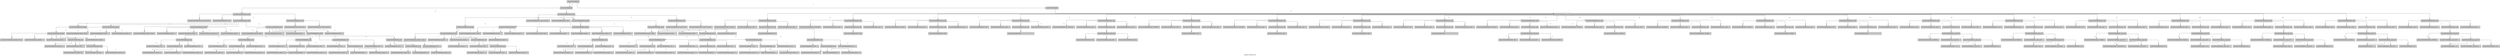 digraph
{
    label = "Abstract Syntax Tree"
    splines = ortho

    "4bdde04" [ label = "SyntaxTreeNode[declare_area]{ Declare }", shape = box, style = filled ]
    "9e3d181" [ label = "SyntaxTreeNode[identity]{ Dfa }", shape = box, style = filled ]
    fc63214 [ label = "SyntaxTreeNode[states_block]{ States }", shape = box, style = filled ]
    "48ef81d" [ label = "SyntaxTreeNode[states_block]{ = }", shape = box, style = filled ]
    "99beb13" [ label = "SyntaxTreeNode[states_block]{ ( }", shape = box, style = filled ]
    e84ab3f [ label = "SyntaxTreeNode[state_name]{ q1 }", shape = box, style = filled ]
    "9e94b45" [ label = "SyntaxTreeNode[states_list]{ , }", shape = box, style = filled ]
    "84bd685" [ label = "SyntaxTreeNode[state_name]{ q2 }", shape = box, style = filled ]
    "202db5e" [ label = "SyntaxTreeNode[states_list]{ , }", shape = box, style = filled ]
    6378014 [ label = "SyntaxTreeNode[state_name]{ q3 }", shape = box, style = filled ]
    ccde79a [ label = "SyntaxTreeNode[states_list]", shape = box, style = filled ]
    "0f174c7" [ label = "SyntaxTreeNode[states_list]", shape = box, style = filled ]
    fed0239 [ label = "SyntaxTreeNode[states_block]{ ) }", shape = box, style = filled ]
    beaf6d2 [ label = "SyntaxTreeNode[states_block]", shape = box, style = filled ]
    db1cf0b [ label = "SyntaxTreeNode[declare_body]", shape = box, style = filled ]
    "1539bcd" [ label = "SyntaxTreeNode[initial_block]{ Initial }", shape = box, style = filled ]
    "7d54c68" [ label = "SyntaxTreeNode[initial_block]{ = }", shape = box, style = filled ]
    "49ccf57" [ label = "SyntaxTreeNode[state_name]{ q1 }", shape = box, style = filled ]
    c68ec7f [ label = "SyntaxTreeNode[initial_block]", shape = box, style = filled ]
    ffba10b [ label = "SyntaxTreeNode[finals_block]{ Finals }", shape = box, style = filled ]
    c5abf9f [ label = "SyntaxTreeNode[finals_block]{ = }", shape = box, style = filled ]
    c517753 [ label = "SyntaxTreeNode[finals_block]{ ( }", shape = box, style = filled ]
    "4b42466" [ label = "SyntaxTreeNode[state_name]{ q3 }", shape = box, style = filled ]
    b51df8c [ label = "SyntaxTreeNode[finals_block]{ ) }", shape = box, style = filled ]
    3383281 [ label = "SyntaxTreeNode[finals_block]", shape = box, style = filled ]
    "1b46254" [ label = "SyntaxTreeNode[table_block]{ Table }", shape = box, style = filled ]
    "2a571e9" [ label = "SyntaxTreeNode[table_block]{ = }", shape = box, style = filled ]
    "73e7393" [ label = "SyntaxTreeNode[table_block]{ ( }", shape = box, style = filled ]
    "1a5332f" [ label = "SyntaxTreeNode[table_row]{ < }", shape = box, style = filled ]
    c78f8fe [ label = "SyntaxTreeNode[state_name]{ q1 }", shape = box, style = filled ]
    "83e467c" [ label = "SyntaxTreeNode[symbol]{ a }", shape = box, style = filled ]
    "85f8fe5" [ label = "SyntaxTreeNode[state_name]{ q3 }", shape = box, style = filled ]
    c7871e7 [ label = "SyntaxTreeNode[table_row]", shape = box, style = filled ]
    f55c92d [ label = "SyntaxTreeNode[table_row]{ > }", shape = box, style = filled ]
    "9cc7dd8" [ label = "SyntaxTreeNode[table_row]", shape = box, style = filled ]
    ca97010 [ label = "SyntaxTreeNode[table_row]{ < }", shape = box, style = filled ]
    "37f0440" [ label = "SyntaxTreeNode[state_name]{ q1 }", shape = box, style = filled ]
    "90af4f4" [ label = "SyntaxTreeNode[symbol]{ b }", shape = box, style = filled ]
    "401d016" [ label = "SyntaxTreeNode[state_name]{ q2 }", shape = box, style = filled ]
    3518883 [ label = "SyntaxTreeNode[table_row]", shape = box, style = filled ]
    "53974e7" [ label = "SyntaxTreeNode[table_row]{ > }", shape = box, style = filled ]
    "3be29e1" [ label = "SyntaxTreeNode[table_row]", shape = box, style = filled ]
    "7e2c34c" [ label = "SyntaxTreeNode[table_row]{ < }", shape = box, style = filled ]
    "5ea8027" [ label = "SyntaxTreeNode[state_name]{ q1 }", shape = box, style = filled ]
    "6eea0e2" [ label = "SyntaxTreeNode[symbol]{ c }", shape = box, style = filled ]
    "004647c" [ label = "SyntaxTreeNode[state_name]{ q1 }", shape = box, style = filled ]
    b89ac8e [ label = "SyntaxTreeNode[table_row]", shape = box, style = filled ]
    "9fee385" [ label = "SyntaxTreeNode[table_row]{ > }", shape = box, style = filled ]
    "916564e" [ label = "SyntaxTreeNode[table_row]", shape = box, style = filled ]
    "0d3ea4e" [ label = "SyntaxTreeNode[table_row]{ < }", shape = box, style = filled ]
    d92b622 [ label = "SyntaxTreeNode[state_name]{ q2 }", shape = box, style = filled ]
    "487c8ff" [ label = "SyntaxTreeNode[symbol]{ c }", shape = box, style = filled ]
    "75158ad" [ label = "SyntaxTreeNode[state_name]{ q1 }", shape = box, style = filled ]
    d8da532 [ label = "SyntaxTreeNode[table_row]", shape = box, style = filled ]
    "8d469c9" [ label = "SyntaxTreeNode[table_row]{ > }", shape = box, style = filled ]
    "1bb4a85" [ label = "SyntaxTreeNode[table_row]", shape = box, style = filled ]
    "434d3e1" [ label = "SyntaxTreeNode[table_row]{ < }", shape = box, style = filled ]
    b8669be [ label = "SyntaxTreeNode[state_name]{ q3 }", shape = box, style = filled ]
    a2a6f7f [ label = "SyntaxTreeNode[symbol]{ b }", shape = box, style = filled ]
    f9fba5e [ label = "SyntaxTreeNode[state_name]{ q2 }", shape = box, style = filled ]
    f11d7d3 [ label = "SyntaxTreeNode[table_row]", shape = box, style = filled ]
    "210e228" [ label = "SyntaxTreeNode[table_row]{ > }", shape = box, style = filled ]
    "1765d3e" [ label = "SyntaxTreeNode[table_row]", shape = box, style = filled ]
    "4a430dc" [ label = "SyntaxTreeNode[table_block]", shape = box, style = filled ]
    d21f5ec [ label = "SyntaxTreeNode[table_block]{ ) }", shape = box, style = filled ]
    "1b2f002" [ label = "SyntaxTreeNode[table_block]", shape = box, style = filled ]
    "0f48af0" [ label = "SyntaxTreeNode[declare_body]", shape = box, style = filled ]
    "55a28b6" [ label = "SyntaxTreeNode[declare_area]{ End }", shape = box, style = filled ]
    "559acf3" [ label = "SyntaxTreeNode[declare_area]{ Declare }", shape = box, style = filled ]
    fd18ddd [ label = "SyntaxTreeNode[declare_area]", shape = box, style = filled ]
    eca5752 [ label = "SyntaxTreeNode[declare_area]", shape = box, style = filled ]
    c2bff7e [ label = "SyntaxTreeNode[declare_area]{ Declare }", shape = box, style = filled ]
    "5366e1e" [ label = "SyntaxTreeNode[identity]{ Nfa }", shape = box, style = filled ]
    "5013d33" [ label = "SyntaxTreeNode[states_block]{ States }", shape = box, style = filled ]
    "5b4c551" [ label = "SyntaxTreeNode[states_block]{ = }", shape = box, style = filled ]
    "2b0dc01" [ label = "SyntaxTreeNode[states_block]{ ( }", shape = box, style = filled ]
    9993759 [ label = "SyntaxTreeNode[state_name]{ s1 }", shape = box, style = filled ]
    "9a7070d" [ label = "SyntaxTreeNode[states_list]{ , }", shape = box, style = filled ]
    "168f326" [ label = "SyntaxTreeNode[state_name]{ s2 }", shape = box, style = filled ]
    "12f2d64" [ label = "SyntaxTreeNode[states_list]{ , }", shape = box, style = filled ]
    "6e149cf" [ label = "SyntaxTreeNode[state_name]{ s3 }", shape = box, style = filled ]
    "129adca" [ label = "SyntaxTreeNode[states_list]", shape = box, style = filled ]
    a6879ea [ label = "SyntaxTreeNode[states_list]", shape = box, style = filled ]
    f7fafa9 [ label = "SyntaxTreeNode[states_block]{ ) }", shape = box, style = filled ]
    a866aec [ label = "SyntaxTreeNode[states_block]", shape = box, style = filled ]
    "9815ecb" [ label = "SyntaxTreeNode[declare_body]", shape = box, style = filled ]
    "686ddd7" [ label = "SyntaxTreeNode[initial_block]{ Initial }", shape = box, style = filled ]
    cc22275 [ label = "SyntaxTreeNode[initial_block]{ = }", shape = box, style = filled ]
    6659884 [ label = "SyntaxTreeNode[state_name]{ s1 }", shape = box, style = filled ]
    3312023 [ label = "SyntaxTreeNode[initial_block]", shape = box, style = filled ]
    c3a84a4 [ label = "SyntaxTreeNode[finals_block]{ Finals }", shape = box, style = filled ]
    db2cb77 [ label = "SyntaxTreeNode[finals_block]{ = }", shape = box, style = filled ]
    9282666 [ label = "SyntaxTreeNode[finals_block]{ ( }", shape = box, style = filled ]
    abfbf78 [ label = "SyntaxTreeNode[state_name]{ s3 }", shape = box, style = filled ]
    cbc10c6 [ label = "SyntaxTreeNode[finals_block]{ ) }", shape = box, style = filled ]
    c84db23 [ label = "SyntaxTreeNode[finals_block]", shape = box, style = filled ]
    a244bb1 [ label = "SyntaxTreeNode[table_block]{ Table }", shape = box, style = filled ]
    "43082db" [ label = "SyntaxTreeNode[table_block]{ = }", shape = box, style = filled ]
    "89fc1e9" [ label = "SyntaxTreeNode[table_block]{ ( }", shape = box, style = filled ]
    b7b682a [ label = "SyntaxTreeNode[table_row]{ < }", shape = box, style = filled ]
    "41aedf7" [ label = "SyntaxTreeNode[state_name]{ s1 }", shape = box, style = filled ]
    "99dd255" [ label = "SyntaxTreeNode[symbol]{ a }", shape = box, style = filled ]
    "3d5d5b3" [ label = "SyntaxTreeNode[state_name]{ s3 }", shape = box, style = filled ]
    ec6ed1f [ label = "SyntaxTreeNode[table_row]", shape = box, style = filled ]
    "7a224cb" [ label = "SyntaxTreeNode[table_row]{ > }", shape = box, style = filled ]
    "6c6cac2" [ label = "SyntaxTreeNode[table_row]", shape = box, style = filled ]
    bb2d634 [ label = "SyntaxTreeNode[table_row]{ < }", shape = box, style = filled ]
    "57c5423" [ label = "SyntaxTreeNode[state_name]{ s1 }", shape = box, style = filled ]
    "787b591" [ label = "SyntaxTreeNode[symbol]{ b }", shape = box, style = filled ]
    d872eef [ label = "SyntaxTreeNode[state_name]{ s2 }", shape = box, style = filled ]
    "339f866" [ label = "SyntaxTreeNode[table_row]", shape = box, style = filled ]
    b0c2d87 [ label = "SyntaxTreeNode[table_row]{ > }", shape = box, style = filled ]
    e664533 [ label = "SyntaxTreeNode[table_row]", shape = box, style = filled ]
    d31d554 [ label = "SyntaxTreeNode[table_row]{ < }", shape = box, style = filled ]
    f56bc4e [ label = "SyntaxTreeNode[state_name]{ s1 }", shape = box, style = filled ]
    d833fb0 [ label = "SyntaxTreeNode[symbol]{ c }", shape = box, style = filled ]
    a9e643d [ label = "SyntaxTreeNode[state_name]{ s1 }", shape = box, style = filled ]
    "8732ef6" [ label = "SyntaxTreeNode[table_row]", shape = box, style = filled ]
    c3d7cb6 [ label = "SyntaxTreeNode[table_row]{ > }", shape = box, style = filled ]
    "5f824e2" [ label = "SyntaxTreeNode[table_row]", shape = box, style = filled ]
    "92132fd" [ label = "SyntaxTreeNode[table_row]{ < }", shape = box, style = filled ]
    e1907e8 [ label = "SyntaxTreeNode[state_name]{ s2 }", shape = box, style = filled ]
    d453714 [ label = "SyntaxTreeNode[symbol]{ c }", shape = box, style = filled ]
    "4b8ed05" [ label = "SyntaxTreeNode[state_name]{ s1 }", shape = box, style = filled ]
    a21e191 [ label = "SyntaxTreeNode[table_row]", shape = box, style = filled ]
    "17a799b" [ label = "SyntaxTreeNode[table_row]{ > }", shape = box, style = filled ]
    "103f69b" [ label = "SyntaxTreeNode[table_row]", shape = box, style = filled ]
    ce1f811 [ label = "SyntaxTreeNode[table_row]{ < }", shape = box, style = filled ]
    d4f0fdb [ label = "SyntaxTreeNode[state_name]{ s3 }", shape = box, style = filled ]
    "3a36811" [ label = "SyntaxTreeNode[symbol]{ b }", shape = box, style = filled ]
    "05a8820" [ label = "SyntaxTreeNode[state_name]{ s2 }", shape = box, style = filled ]
    "2a9594c" [ label = "SyntaxTreeNode[table_row]", shape = box, style = filled ]
    ac3db90 [ label = "SyntaxTreeNode[table_row]{ > }", shape = box, style = filled ]
    "674972f" [ label = "SyntaxTreeNode[table_row]", shape = box, style = filled ]
    "31866a2" [ label = "SyntaxTreeNode[table_block]", shape = box, style = filled ]
    "2b92656" [ label = "SyntaxTreeNode[table_block]{ ) }", shape = box, style = filled ]
    d35641e [ label = "SyntaxTreeNode[table_block]", shape = box, style = filled ]
    fdc79d5 [ label = "SyntaxTreeNode[declare_body]", shape = box, style = filled ]
    "56dbfcd" [ label = "SyntaxTreeNode[declare_area]{ End }", shape = box, style = filled ]
    "5484ae6" [ label = "SyntaxTreeNode[declare_area]{ Declare }", shape = box, style = filled ]
    f6fa8db [ label = "SyntaxTreeNode[declare_area]", shape = box, style = filled ]
    f3f3692 [ label = "SyntaxTreeNode[declare_area]", shape = box, style = filled ]
    c2e67d6 [ label = "SyntaxTreeNode[dsl]", shape = box, style = filled ]
    ad56e80 [ label = "SyntaxTreeNode[identity]{ PrintInfo }", shape = box, style = filled ]
    ec5757e [ label = "SyntaxTreeNode[function_call]{ ( }", shape = box, style = filled ]
    d8f41d7 [ label = "SyntaxTreeNode[identity]{ Nfa }", shape = box, style = filled ]
    c190dd3 [ label = "SyntaxTreeNode[function_call]", shape = box, style = filled ]
    "9db9f24" [ label = "SyntaxTreeNode[function_call]{ ) }", shape = box, style = filled ]
    c6f4495 [ label = "SyntaxTreeNode[function_call]", shape = box, style = filled ]
    "938ba18" [ label = "SyntaxTreeNode[identity]{ PrintTable }", shape = box, style = filled ]
    "4e7d29c" [ label = "SyntaxTreeNode[function_call]{ ( }", shape = box, style = filled ]
    ab1e6b9 [ label = "SyntaxTreeNode[identity]{ Nfa }", shape = box, style = filled ]
    f741f28 [ label = "SyntaxTreeNode[function_call]", shape = box, style = filled ]
    e7e317e [ label = "SyntaxTreeNode[function_call]{ ) }", shape = box, style = filled ]
    "325a499" [ label = "SyntaxTreeNode[function_call]", shape = box, style = filled ]
    f57bfb4 [ label = "SyntaxTreeNode[identity]{ PrintDot }", shape = box, style = filled ]
    "9aea1ed" [ label = "SyntaxTreeNode[function_call]{ ( }", shape = box, style = filled ]
    feef447 [ label = "SyntaxTreeNode[identity]{ Nfa }", shape = box, style = filled ]
    "5c87ab7" [ label = "SyntaxTreeNode[function_call]", shape = box, style = filled ]
    "5aad40c" [ label = "SyntaxTreeNode[function_call]{ ) }", shape = box, style = filled ]
    "5ab98ef" [ label = "SyntaxTreeNode[function_call]", shape = box, style = filled ]
    "6103b5e" [ label = "SyntaxTreeNode[identity]{ Print }", shape = box, style = filled ]
    "5fe2122" [ label = "SyntaxTreeNode[function_call]{ ( }", shape = box, style = filled ]
    "23e1d19" [ label = "SyntaxTreeNode[string]{ \"===========\" }", shape = box, style = filled ]
    "701da05" [ label = "SyntaxTreeNode[function_call]", shape = box, style = filled ]
    "00b3410" [ label = "SyntaxTreeNode[function_call]{ ) }", shape = box, style = filled ]
    "97c9dff" [ label = "SyntaxTreeNode[function_call]", shape = box, style = filled ]
    acce6f9 [ label = "SyntaxTreeNode[identity]{ Determine }", shape = box, style = filled ]
    ac8f2b0 [ label = "SyntaxTreeNode[function_call]{ ( }", shape = box, style = filled ]
    b16d389 [ label = "SyntaxTreeNode[identity]{ Nfa }", shape = box, style = filled ]
    e921dfb [ label = "SyntaxTreeNode[func_args_list]{ , }", shape = box, style = filled ]
    "528609b" [ label = "SyntaxTreeNode[identity]{ Dfa1 }", shape = box, style = filled ]
    "06e0ddb" [ label = "SyntaxTreeNode[func_args_list]", shape = box, style = filled ]
    "6dcc5d8" [ label = "SyntaxTreeNode[function_call]", shape = box, style = filled ]
    "7ac8d30" [ label = "SyntaxTreeNode[function_call]{ ) }", shape = box, style = filled ]
    "20d284c" [ label = "SyntaxTreeNode[function_call]", shape = box, style = filled ]
    "7b939c3" [ label = "SyntaxTreeNode[identity]{ PrintInfo }", shape = box, style = filled ]
    "3b04094" [ label = "SyntaxTreeNode[function_call]{ ( }", shape = box, style = filled ]
    "7a6327b" [ label = "SyntaxTreeNode[identity]{ Dfa1 }", shape = box, style = filled ]
    c77a3e1 [ label = "SyntaxTreeNode[function_call]", shape = box, style = filled ]
    "0abaf79" [ label = "SyntaxTreeNode[function_call]{ ) }", shape = box, style = filled ]
    "32cca11" [ label = "SyntaxTreeNode[function_call]", shape = box, style = filled ]
    "3b498b2" [ label = "SyntaxTreeNode[identity]{ PrintTable }", shape = box, style = filled ]
    bd4de7e [ label = "SyntaxTreeNode[function_call]{ ( }", shape = box, style = filled ]
    d11fe4e [ label = "SyntaxTreeNode[identity]{ Dfa1 }", shape = box, style = filled ]
    "54b9c3b" [ label = "SyntaxTreeNode[function_call]", shape = box, style = filled ]
    a7449fc [ label = "SyntaxTreeNode[function_call]{ ) }", shape = box, style = filled ]
    "0b316c3" [ label = "SyntaxTreeNode[function_call]", shape = box, style = filled ]
    "946b844" [ label = "SyntaxTreeNode[identity]{ PrintDot }", shape = box, style = filled ]
    4131750 [ label = "SyntaxTreeNode[function_call]{ ( }", shape = box, style = filled ]
    "41dbc3c" [ label = "SyntaxTreeNode[identity]{ Dfa1 }", shape = box, style = filled ]
    "86bbf73" [ label = "SyntaxTreeNode[function_call]", shape = box, style = filled ]
    "416c280" [ label = "SyntaxTreeNode[function_call]{ ) }", shape = box, style = filled ]
    "773f384" [ label = "SyntaxTreeNode[function_call]", shape = box, style = filled ]
    c501902 [ label = "SyntaxTreeNode[identity]{ Print }", shape = box, style = filled ]
    b02ae1e [ label = "SyntaxTreeNode[function_call]{ ( }", shape = box, style = filled ]
    "5ef16b4" [ label = "SyntaxTreeNode[string]{ \"===========\" }", shape = box, style = filled ]
    a8ae329 [ label = "SyntaxTreeNode[function_call]", shape = box, style = filled ]
    a556457 [ label = "SyntaxTreeNode[function_call]{ ) }", shape = box, style = filled ]
    "125f895" [ label = "SyntaxTreeNode[function_call]", shape = box, style = filled ]
    "68347ce" [ label = "SyntaxTreeNode[identity]{ Minimize }", shape = box, style = filled ]
    "0c45cb9" [ label = "SyntaxTreeNode[function_call]{ ( }", shape = box, style = filled ]
    d00f389 [ label = "SyntaxTreeNode[identity]{ Dfa1 }", shape = box, style = filled ]
    dab309b [ label = "SyntaxTreeNode[func_args_list]{ , }", shape = box, style = filled ]
    d2bdca8 [ label = "SyntaxTreeNode[identity]{ MinDfa1 }", shape = box, style = filled ]
    "72e6121" [ label = "SyntaxTreeNode[func_args_list]", shape = box, style = filled ]
    bc9c092 [ label = "SyntaxTreeNode[function_call]", shape = box, style = filled ]
    "4cb9380" [ label = "SyntaxTreeNode[function_call]{ ) }", shape = box, style = filled ]
    "028ba6e" [ label = "SyntaxTreeNode[function_call]", shape = box, style = filled ]
    "5d11be6" [ label = "SyntaxTreeNode[identity]{ PrintInfo }", shape = box, style = filled ]
    acec8da [ label = "SyntaxTreeNode[function_call]{ ( }", shape = box, style = filled ]
    "959b372" [ label = "SyntaxTreeNode[identity]{ MinDfa1 }", shape = box, style = filled ]
    "0315dbd" [ label = "SyntaxTreeNode[function_call]", shape = box, style = filled ]
    bd448b2 [ label = "SyntaxTreeNode[function_call]{ ) }", shape = box, style = filled ]
    bd0e8c1 [ label = "SyntaxTreeNode[function_call]", shape = box, style = filled ]
    fc81109 [ label = "SyntaxTreeNode[identity]{ PrintTable }", shape = box, style = filled ]
    "34a1c6c" [ label = "SyntaxTreeNode[function_call]{ ( }", shape = box, style = filled ]
    "9ad4206" [ label = "SyntaxTreeNode[identity]{ MinDfa1 }", shape = box, style = filled ]
    b1873c1 [ label = "SyntaxTreeNode[function_call]", shape = box, style = filled ]
    abca44d [ label = "SyntaxTreeNode[function_call]{ ) }", shape = box, style = filled ]
    "934637f" [ label = "SyntaxTreeNode[function_call]", shape = box, style = filled ]
    "96e92a5" [ label = "SyntaxTreeNode[identity]{ PrintDot }", shape = box, style = filled ]
    "010ebac" [ label = "SyntaxTreeNode[function_call]{ ( }", shape = box, style = filled ]
    "2f82925" [ label = "SyntaxTreeNode[identity]{ MinDfa1 }", shape = box, style = filled ]
    "847f209" [ label = "SyntaxTreeNode[function_call]", shape = box, style = filled ]
    c12e969 [ label = "SyntaxTreeNode[function_call]{ ) }", shape = box, style = filled ]
    e807bc7 [ label = "SyntaxTreeNode[function_call]", shape = box, style = filled ]
    "0b4e227" [ label = "SyntaxTreeNode[identity]{ Print }", shape = box, style = filled ]
    fa40785 [ label = "SyntaxTreeNode[function_call]{ ( }", shape = box, style = filled ]
    db08628 [ label = "SyntaxTreeNode[string]{ \"===========\" }", shape = box, style = filled ]
    "38ba302" [ label = "SyntaxTreeNode[function_call]", shape = box, style = filled ]
    "070bdfc" [ label = "SyntaxTreeNode[function_call]{ ) }", shape = box, style = filled ]
    "63911b2" [ label = "SyntaxTreeNode[function_call]", shape = box, style = filled ]
    "2d4cd2a" [ label = "SyntaxTreeNode[identity]{ Asset }", shape = box, style = filled ]
    2471583 [ label = "SyntaxTreeNode[function_call]{ ( }", shape = box, style = filled ]
    "58f42c8" [ label = "SyntaxTreeNode[identity]{ MinDfa1 }", shape = box, style = filled ]
    d1973a4 [ label = "SyntaxTreeNode[func_args_list]{ , }", shape = box, style = filled ]
    "27b77c8" [ label = "SyntaxTreeNode[string]{ \"ccca\" }", shape = box, style = filled ]
    "69cac6e" [ label = "SyntaxTreeNode[func_args_list]{ , }", shape = box, style = filled ]
    9763943 [ label = "SyntaxTreeNode[bool]{ true }", shape = box, style = filled ]
    "768b4cb" [ label = "SyntaxTreeNode[func_args_list]", shape = box, style = filled ]
    c176fb3 [ label = "SyntaxTreeNode[func_args_list]", shape = box, style = filled ]
    "6d0453a" [ label = "SyntaxTreeNode[function_call]", shape = box, style = filled ]
    f8337f0 [ label = "SyntaxTreeNode[function_call]{ ) }", shape = box, style = filled ]
    "82f39b4" [ label = "SyntaxTreeNode[function_call]", shape = box, style = filled ]
    e2913d4 [ label = "SyntaxTreeNode[identity]{ Asset }", shape = box, style = filled ]
    "3eca93a" [ label = "SyntaxTreeNode[function_call]{ ( }", shape = box, style = filled ]
    a691a6b [ label = "SyntaxTreeNode[identity]{ MinDfa1 }", shape = box, style = filled ]
    "5362adb" [ label = "SyntaxTreeNode[func_args_list]{ , }", shape = box, style = filled ]
    c26dc05 [ label = "SyntaxTreeNode[string]{ \"abca\" }", shape = box, style = filled ]
    "3b19c7e" [ label = "SyntaxTreeNode[func_args_list]{ , }", shape = box, style = filled ]
    a604b30 [ label = "SyntaxTreeNode[bool]{ true }", shape = box, style = filled ]
    "833bc5c" [ label = "SyntaxTreeNode[func_args_list]", shape = box, style = filled ]
    "716f3db" [ label = "SyntaxTreeNode[func_args_list]", shape = box, style = filled ]
    e1a1f84 [ label = "SyntaxTreeNode[function_call]", shape = box, style = filled ]
    "5f62d84" [ label = "SyntaxTreeNode[function_call]{ ) }", shape = box, style = filled ]
    dbf53b0 [ label = "SyntaxTreeNode[function_call]", shape = box, style = filled ]
    b56e505 [ label = "SyntaxTreeNode[identity]{ Asset }", shape = box, style = filled ]
    "564763d" [ label = "SyntaxTreeNode[function_call]{ ( }", shape = box, style = filled ]
    b92b0c9 [ label = "SyntaxTreeNode[identity]{ MinDfa1 }", shape = box, style = filled ]
    "35dc28e" [ label = "SyntaxTreeNode[func_args_list]{ , }", shape = box, style = filled ]
    "30289a4" [ label = "SyntaxTreeNode[string]{ \"abcbcbcabca\" }", shape = box, style = filled ]
    "56dfb5d" [ label = "SyntaxTreeNode[func_args_list]{ , }", shape = box, style = filled ]
    bafcf51 [ label = "SyntaxTreeNode[bool]{ true }", shape = box, style = filled ]
    "328c7b8" [ label = "SyntaxTreeNode[func_args_list]", shape = box, style = filled ]
    b2872bf [ label = "SyntaxTreeNode[func_args_list]", shape = box, style = filled ]
    aaa2ab9 [ label = "SyntaxTreeNode[function_call]", shape = box, style = filled ]
    e86182d [ label = "SyntaxTreeNode[function_call]{ ) }", shape = box, style = filled ]
    8239473 [ label = "SyntaxTreeNode[function_call]", shape = box, style = filled ]
    "8675b66" [ label = "SyntaxTreeNode[identity]{ Asset }", shape = box, style = filled ]
    cb8b715 [ label = "SyntaxTreeNode[function_call]{ ( }", shape = box, style = filled ]
    ab68da2 [ label = "SyntaxTreeNode[identity]{ MinDfa1 }", shape = box, style = filled ]
    a76f0bb [ label = "SyntaxTreeNode[func_args_list]{ , }", shape = box, style = filled ]
    "3448f51" [ label = "SyntaxTreeNode[string]{ \"bca\" }", shape = box, style = filled ]
    f88806e [ label = "SyntaxTreeNode[func_args_list]{ , }", shape = box, style = filled ]
    c78ccab [ label = "SyntaxTreeNode[bool]{ true }", shape = box, style = filled ]
    aa91fde [ label = "SyntaxTreeNode[func_args_list]", shape = box, style = filled ]
    "1a77d4b" [ label = "SyntaxTreeNode[func_args_list]", shape = box, style = filled ]
    de33259 [ label = "SyntaxTreeNode[function_call]", shape = box, style = filled ]
    "9d8e0a2" [ label = "SyntaxTreeNode[function_call]{ ) }", shape = box, style = filled ]
    "577d434" [ label = "SyntaxTreeNode[function_call]", shape = box, style = filled ]
    bd7b121 [ label = "SyntaxTreeNode[identity]{ Asset }", shape = box, style = filled ]
    "753499c" [ label = "SyntaxTreeNode[function_call]{ ( }", shape = box, style = filled ]
    "526f0f5" [ label = "SyntaxTreeNode[identity]{ MinDfa1 }", shape = box, style = filled ]
    "038d9be" [ label = "SyntaxTreeNode[func_args_list]{ , }", shape = box, style = filled ]
    "1ea08f8" [ label = "SyntaxTreeNode[string]{ \"abca\" }", shape = box, style = filled ]
    "595f7e5" [ label = "SyntaxTreeNode[func_args_list]{ , }", shape = box, style = filled ]
    "7dd271b" [ label = "SyntaxTreeNode[bool]{ true }", shape = box, style = filled ]
    c709b29 [ label = "SyntaxTreeNode[func_args_list]", shape = box, style = filled ]
    "392874b" [ label = "SyntaxTreeNode[func_args_list]", shape = box, style = filled ]
    "2e39822" [ label = "SyntaxTreeNode[function_call]", shape = box, style = filled ]
    f65b245 [ label = "SyntaxTreeNode[function_call]{ ) }", shape = box, style = filled ]
    d7e0532 [ label = "SyntaxTreeNode[function_call]", shape = box, style = filled ]
    "52ae80c" [ label = "SyntaxTreeNode[identity]{ Asset }", shape = box, style = filled ]
    a0b1c8f [ label = "SyntaxTreeNode[function_call]{ ( }", shape = box, style = filled ]
    "9ee489f" [ label = "SyntaxTreeNode[identity]{ MinDfa1 }", shape = box, style = filled ]
    "4ed4c2b" [ label = "SyntaxTreeNode[func_args_list]{ , }", shape = box, style = filled ]
    e3bac0e [ label = "SyntaxTreeNode[string]{ \"a\" }", shape = box, style = filled ]
    "65aa4ff" [ label = "SyntaxTreeNode[func_args_list]{ , }", shape = box, style = filled ]
    "0e08aaf" [ label = "SyntaxTreeNode[bool]{ true }", shape = box, style = filled ]
    "0975a4a" [ label = "SyntaxTreeNode[func_args_list]", shape = box, style = filled ]
    "5bb2c46" [ label = "SyntaxTreeNode[func_args_list]", shape = box, style = filled ]
    e3ae577 [ label = "SyntaxTreeNode[function_call]", shape = box, style = filled ]
    d358984 [ label = "SyntaxTreeNode[function_call]{ ) }", shape = box, style = filled ]
    aeb32a1 [ label = "SyntaxTreeNode[function_call]", shape = box, style = filled ]
    "27f0a2a" [ label = "SyntaxTreeNode[identity]{ Asset }", shape = box, style = filled ]
    "930bd60" [ label = "SyntaxTreeNode[function_call]{ ( }", shape = box, style = filled ]
    a05a693 [ label = "SyntaxTreeNode[identity]{ MinDfa1 }", shape = box, style = filled ]
    "8b6a7ba" [ label = "SyntaxTreeNode[func_args_list]{ , }", shape = box, style = filled ]
    "8ce6bab" [ label = "SyntaxTreeNode[string]{ \"ca\" }", shape = box, style = filled ]
    "087bd0d" [ label = "SyntaxTreeNode[func_args_list]{ , }", shape = box, style = filled ]
    d9aa5b3 [ label = "SyntaxTreeNode[bool]{ true }", shape = box, style = filled ]
    bf1c12a [ label = "SyntaxTreeNode[func_args_list]", shape = box, style = filled ]
    "213bef0" [ label = "SyntaxTreeNode[func_args_list]", shape = box, style = filled ]
    "640ead1" [ label = "SyntaxTreeNode[function_call]", shape = box, style = filled ]
    dd4540f [ label = "SyntaxTreeNode[function_call]{ ) }", shape = box, style = filled ]
    "6ed3f15" [ label = "SyntaxTreeNode[function_call]", shape = box, style = filled ]
    "8b79dc3" [ label = "SyntaxTreeNode[code_area]", shape = box, style = filled ]
    "87c4f56" [ label = "SyntaxTreeNode[dsl]", shape = box, style = filled ]
    c88d356 [ label = "SyntaxTreeNode[dsl]", shape = box, style = filled ]

    ccde79a -> "84bd685" [ label = 0 ]
    ccde79a -> "202db5e" [ label = 1 ]
    ccde79a -> 6378014 [ label = 2 ]
    "0f174c7" -> e84ab3f [ label = 0 ]
    "0f174c7" -> "9e94b45" [ label = 1 ]
    "0f174c7" -> ccde79a [ label = 2 ]
    beaf6d2 -> fc63214 [ label = 0 ]
    beaf6d2 -> "48ef81d" [ label = 1 ]
    beaf6d2 -> "99beb13" [ label = 2 ]
    beaf6d2 -> "0f174c7" [ label = 3 ]
    beaf6d2 -> fed0239 [ label = 4 ]
    db1cf0b -> beaf6d2 [ label = 0 ]
    c68ec7f -> "1539bcd" [ label = 0 ]
    c68ec7f -> "7d54c68" [ label = 1 ]
    c68ec7f -> "49ccf57" [ label = 2 ]
    3383281 -> ffba10b [ label = 0 ]
    3383281 -> c5abf9f [ label = 1 ]
    3383281 -> c517753 [ label = 2 ]
    3383281 -> "4b42466" [ label = 3 ]
    3383281 -> b51df8c [ label = 4 ]
    c7871e7 -> c78f8fe [ label = 0 ]
    c7871e7 -> "83e467c" [ label = 1 ]
    c7871e7 -> "85f8fe5" [ label = 2 ]
    "9cc7dd8" -> "1a5332f" [ label = 0 ]
    "9cc7dd8" -> c7871e7 [ label = 1 ]
    "9cc7dd8" -> f55c92d [ label = 2 ]
    3518883 -> "37f0440" [ label = 0 ]
    3518883 -> "90af4f4" [ label = 1 ]
    3518883 -> "401d016" [ label = 2 ]
    "3be29e1" -> ca97010 [ label = 0 ]
    "3be29e1" -> 3518883 [ label = 1 ]
    "3be29e1" -> "53974e7" [ label = 2 ]
    b89ac8e -> "5ea8027" [ label = 0 ]
    b89ac8e -> "6eea0e2" [ label = 1 ]
    b89ac8e -> "004647c" [ label = 2 ]
    "916564e" -> "7e2c34c" [ label = 0 ]
    "916564e" -> b89ac8e [ label = 1 ]
    "916564e" -> "9fee385" [ label = 2 ]
    d8da532 -> d92b622 [ label = 0 ]
    d8da532 -> "487c8ff" [ label = 1 ]
    d8da532 -> "75158ad" [ label = 2 ]
    "1bb4a85" -> "0d3ea4e" [ label = 0 ]
    "1bb4a85" -> d8da532 [ label = 1 ]
    "1bb4a85" -> "8d469c9" [ label = 2 ]
    f11d7d3 -> b8669be [ label = 0 ]
    f11d7d3 -> a2a6f7f [ label = 1 ]
    f11d7d3 -> f9fba5e [ label = 2 ]
    "1765d3e" -> "434d3e1" [ label = 0 ]
    "1765d3e" -> f11d7d3 [ label = 1 ]
    "1765d3e" -> "210e228" [ label = 2 ]
    "4a430dc" -> "9cc7dd8" [ label = 0 ]
    "4a430dc" -> "3be29e1" [ label = 1 ]
    "4a430dc" -> "916564e" [ label = 2 ]
    "4a430dc" -> "1bb4a85" [ label = 3 ]
    "4a430dc" -> "1765d3e" [ label = 4 ]
    "1b2f002" -> "1b46254" [ label = 0 ]
    "1b2f002" -> "2a571e9" [ label = 1 ]
    "1b2f002" -> "73e7393" [ label = 2 ]
    "1b2f002" -> "4a430dc" [ label = 3 ]
    "1b2f002" -> d21f5ec [ label = 4 ]
    "0f48af0" -> db1cf0b [ label = 0 ]
    "0f48af0" -> c68ec7f [ label = 1 ]
    "0f48af0" -> 3383281 [ label = 2 ]
    "0f48af0" -> "1b2f002" [ label = 3 ]
    fd18ddd -> "55a28b6" [ label = 0 ]
    fd18ddd -> "559acf3" [ label = 1 ]
    eca5752 -> "4bdde04" [ label = 0 ]
    eca5752 -> "9e3d181" [ label = 1 ]
    eca5752 -> "0f48af0" [ label = 2 ]
    eca5752 -> fd18ddd [ label = 3 ]
    "129adca" -> "168f326" [ label = 0 ]
    "129adca" -> "12f2d64" [ label = 1 ]
    "129adca" -> "6e149cf" [ label = 2 ]
    a6879ea -> 9993759 [ label = 0 ]
    a6879ea -> "9a7070d" [ label = 1 ]
    a6879ea -> "129adca" [ label = 2 ]
    a866aec -> "5013d33" [ label = 0 ]
    a866aec -> "5b4c551" [ label = 1 ]
    a866aec -> "2b0dc01" [ label = 2 ]
    a866aec -> a6879ea [ label = 3 ]
    a866aec -> f7fafa9 [ label = 4 ]
    "9815ecb" -> a866aec [ label = 0 ]
    3312023 -> "686ddd7" [ label = 0 ]
    3312023 -> cc22275 [ label = 1 ]
    3312023 -> 6659884 [ label = 2 ]
    c84db23 -> c3a84a4 [ label = 0 ]
    c84db23 -> db2cb77 [ label = 1 ]
    c84db23 -> 9282666 [ label = 2 ]
    c84db23 -> abfbf78 [ label = 3 ]
    c84db23 -> cbc10c6 [ label = 4 ]
    ec6ed1f -> "41aedf7" [ label = 0 ]
    ec6ed1f -> "99dd255" [ label = 1 ]
    ec6ed1f -> "3d5d5b3" [ label = 2 ]
    "6c6cac2" -> b7b682a [ label = 0 ]
    "6c6cac2" -> ec6ed1f [ label = 1 ]
    "6c6cac2" -> "7a224cb" [ label = 2 ]
    "339f866" -> "57c5423" [ label = 0 ]
    "339f866" -> "787b591" [ label = 1 ]
    "339f866" -> d872eef [ label = 2 ]
    e664533 -> bb2d634 [ label = 0 ]
    e664533 -> "339f866" [ label = 1 ]
    e664533 -> b0c2d87 [ label = 2 ]
    "8732ef6" -> f56bc4e [ label = 0 ]
    "8732ef6" -> d833fb0 [ label = 1 ]
    "8732ef6" -> a9e643d [ label = 2 ]
    "5f824e2" -> d31d554 [ label = 0 ]
    "5f824e2" -> "8732ef6" [ label = 1 ]
    "5f824e2" -> c3d7cb6 [ label = 2 ]
    a21e191 -> e1907e8 [ label = 0 ]
    a21e191 -> d453714 [ label = 1 ]
    a21e191 -> "4b8ed05" [ label = 2 ]
    "103f69b" -> "92132fd" [ label = 0 ]
    "103f69b" -> a21e191 [ label = 1 ]
    "103f69b" -> "17a799b" [ label = 2 ]
    "2a9594c" -> d4f0fdb [ label = 0 ]
    "2a9594c" -> "3a36811" [ label = 1 ]
    "2a9594c" -> "05a8820" [ label = 2 ]
    "674972f" -> ce1f811 [ label = 0 ]
    "674972f" -> "2a9594c" [ label = 1 ]
    "674972f" -> ac3db90 [ label = 2 ]
    "31866a2" -> "6c6cac2" [ label = 0 ]
    "31866a2" -> e664533 [ label = 1 ]
    "31866a2" -> "5f824e2" [ label = 2 ]
    "31866a2" -> "103f69b" [ label = 3 ]
    "31866a2" -> "674972f" [ label = 4 ]
    d35641e -> a244bb1 [ label = 0 ]
    d35641e -> "43082db" [ label = 1 ]
    d35641e -> "89fc1e9" [ label = 2 ]
    d35641e -> "31866a2" [ label = 3 ]
    d35641e -> "2b92656" [ label = 4 ]
    fdc79d5 -> "9815ecb" [ label = 0 ]
    fdc79d5 -> 3312023 [ label = 1 ]
    fdc79d5 -> c84db23 [ label = 2 ]
    fdc79d5 -> d35641e [ label = 3 ]
    f6fa8db -> "56dbfcd" [ label = 0 ]
    f6fa8db -> "5484ae6" [ label = 1 ]
    f3f3692 -> c2bff7e [ label = 0 ]
    f3f3692 -> "5366e1e" [ label = 1 ]
    f3f3692 -> fdc79d5 [ label = 2 ]
    f3f3692 -> f6fa8db [ label = 3 ]
    c2e67d6 -> eca5752 [ label = 0 ]
    c2e67d6 -> f3f3692 [ label = 1 ]
    c190dd3 -> d8f41d7 [ label = 0 ]
    c6f4495 -> ad56e80 [ label = 0 ]
    c6f4495 -> ec5757e [ label = 1 ]
    c6f4495 -> c190dd3 [ label = 2 ]
    c6f4495 -> "9db9f24" [ label = 3 ]
    f741f28 -> ab1e6b9 [ label = 0 ]
    "325a499" -> "938ba18" [ label = 0 ]
    "325a499" -> "4e7d29c" [ label = 1 ]
    "325a499" -> f741f28 [ label = 2 ]
    "325a499" -> e7e317e [ label = 3 ]
    "5c87ab7" -> feef447 [ label = 0 ]
    "5ab98ef" -> f57bfb4 [ label = 0 ]
    "5ab98ef" -> "9aea1ed" [ label = 1 ]
    "5ab98ef" -> "5c87ab7" [ label = 2 ]
    "5ab98ef" -> "5aad40c" [ label = 3 ]
    "701da05" -> "23e1d19" [ label = 0 ]
    "97c9dff" -> "6103b5e" [ label = 0 ]
    "97c9dff" -> "5fe2122" [ label = 1 ]
    "97c9dff" -> "701da05" [ label = 2 ]
    "97c9dff" -> "00b3410" [ label = 3 ]
    "06e0ddb" -> b16d389 [ label = 0 ]
    "06e0ddb" -> e921dfb [ label = 1 ]
    "06e0ddb" -> "528609b" [ label = 2 ]
    "6dcc5d8" -> "06e0ddb" [ label = 0 ]
    "20d284c" -> acce6f9 [ label = 0 ]
    "20d284c" -> ac8f2b0 [ label = 1 ]
    "20d284c" -> "6dcc5d8" [ label = 2 ]
    "20d284c" -> "7ac8d30" [ label = 3 ]
    c77a3e1 -> "7a6327b" [ label = 0 ]
    "32cca11" -> "7b939c3" [ label = 0 ]
    "32cca11" -> "3b04094" [ label = 1 ]
    "32cca11" -> c77a3e1 [ label = 2 ]
    "32cca11" -> "0abaf79" [ label = 3 ]
    "54b9c3b" -> d11fe4e [ label = 0 ]
    "0b316c3" -> "3b498b2" [ label = 0 ]
    "0b316c3" -> bd4de7e [ label = 1 ]
    "0b316c3" -> "54b9c3b" [ label = 2 ]
    "0b316c3" -> a7449fc [ label = 3 ]
    "86bbf73" -> "41dbc3c" [ label = 0 ]
    "773f384" -> "946b844" [ label = 0 ]
    "773f384" -> 4131750 [ label = 1 ]
    "773f384" -> "86bbf73" [ label = 2 ]
    "773f384" -> "416c280" [ label = 3 ]
    a8ae329 -> "5ef16b4" [ label = 0 ]
    "125f895" -> c501902 [ label = 0 ]
    "125f895" -> b02ae1e [ label = 1 ]
    "125f895" -> a8ae329 [ label = 2 ]
    "125f895" -> a556457 [ label = 3 ]
    "72e6121" -> d00f389 [ label = 0 ]
    "72e6121" -> dab309b [ label = 1 ]
    "72e6121" -> d2bdca8 [ label = 2 ]
    bc9c092 -> "72e6121" [ label = 0 ]
    "028ba6e" -> "68347ce" [ label = 0 ]
    "028ba6e" -> "0c45cb9" [ label = 1 ]
    "028ba6e" -> bc9c092 [ label = 2 ]
    "028ba6e" -> "4cb9380" [ label = 3 ]
    "0315dbd" -> "959b372" [ label = 0 ]
    bd0e8c1 -> "5d11be6" [ label = 0 ]
    bd0e8c1 -> acec8da [ label = 1 ]
    bd0e8c1 -> "0315dbd" [ label = 2 ]
    bd0e8c1 -> bd448b2 [ label = 3 ]
    b1873c1 -> "9ad4206" [ label = 0 ]
    "934637f" -> fc81109 [ label = 0 ]
    "934637f" -> "34a1c6c" [ label = 1 ]
    "934637f" -> b1873c1 [ label = 2 ]
    "934637f" -> abca44d [ label = 3 ]
    "847f209" -> "2f82925" [ label = 0 ]
    e807bc7 -> "96e92a5" [ label = 0 ]
    e807bc7 -> "010ebac" [ label = 1 ]
    e807bc7 -> "847f209" [ label = 2 ]
    e807bc7 -> c12e969 [ label = 3 ]
    "38ba302" -> db08628 [ label = 0 ]
    "63911b2" -> "0b4e227" [ label = 0 ]
    "63911b2" -> fa40785 [ label = 1 ]
    "63911b2" -> "38ba302" [ label = 2 ]
    "63911b2" -> "070bdfc" [ label = 3 ]
    "768b4cb" -> "27b77c8" [ label = 0 ]
    "768b4cb" -> "69cac6e" [ label = 1 ]
    "768b4cb" -> 9763943 [ label = 2 ]
    c176fb3 -> "58f42c8" [ label = 0 ]
    c176fb3 -> d1973a4 [ label = 1 ]
    c176fb3 -> "768b4cb" [ label = 2 ]
    "6d0453a" -> c176fb3 [ label = 0 ]
    "82f39b4" -> "2d4cd2a" [ label = 0 ]
    "82f39b4" -> 2471583 [ label = 1 ]
    "82f39b4" -> "6d0453a" [ label = 2 ]
    "82f39b4" -> f8337f0 [ label = 3 ]
    "833bc5c" -> c26dc05 [ label = 0 ]
    "833bc5c" -> "3b19c7e" [ label = 1 ]
    "833bc5c" -> a604b30 [ label = 2 ]
    "716f3db" -> a691a6b [ label = 0 ]
    "716f3db" -> "5362adb" [ label = 1 ]
    "716f3db" -> "833bc5c" [ label = 2 ]
    e1a1f84 -> "716f3db" [ label = 0 ]
    dbf53b0 -> e2913d4 [ label = 0 ]
    dbf53b0 -> "3eca93a" [ label = 1 ]
    dbf53b0 -> e1a1f84 [ label = 2 ]
    dbf53b0 -> "5f62d84" [ label = 3 ]
    "328c7b8" -> "30289a4" [ label = 0 ]
    "328c7b8" -> "56dfb5d" [ label = 1 ]
    "328c7b8" -> bafcf51 [ label = 2 ]
    b2872bf -> b92b0c9 [ label = 0 ]
    b2872bf -> "35dc28e" [ label = 1 ]
    b2872bf -> "328c7b8" [ label = 2 ]
    aaa2ab9 -> b2872bf [ label = 0 ]
    8239473 -> b56e505 [ label = 0 ]
    8239473 -> "564763d" [ label = 1 ]
    8239473 -> aaa2ab9 [ label = 2 ]
    8239473 -> e86182d [ label = 3 ]
    aa91fde -> "3448f51" [ label = 0 ]
    aa91fde -> f88806e [ label = 1 ]
    aa91fde -> c78ccab [ label = 2 ]
    "1a77d4b" -> ab68da2 [ label = 0 ]
    "1a77d4b" -> a76f0bb [ label = 1 ]
    "1a77d4b" -> aa91fde [ label = 2 ]
    de33259 -> "1a77d4b" [ label = 0 ]
    "577d434" -> "8675b66" [ label = 0 ]
    "577d434" -> cb8b715 [ label = 1 ]
    "577d434" -> de33259 [ label = 2 ]
    "577d434" -> "9d8e0a2" [ label = 3 ]
    c709b29 -> "1ea08f8" [ label = 0 ]
    c709b29 -> "595f7e5" [ label = 1 ]
    c709b29 -> "7dd271b" [ label = 2 ]
    "392874b" -> "526f0f5" [ label = 0 ]
    "392874b" -> "038d9be" [ label = 1 ]
    "392874b" -> c709b29 [ label = 2 ]
    "2e39822" -> "392874b" [ label = 0 ]
    d7e0532 -> bd7b121 [ label = 0 ]
    d7e0532 -> "753499c" [ label = 1 ]
    d7e0532 -> "2e39822" [ label = 2 ]
    d7e0532 -> f65b245 [ label = 3 ]
    "0975a4a" -> e3bac0e [ label = 0 ]
    "0975a4a" -> "65aa4ff" [ label = 1 ]
    "0975a4a" -> "0e08aaf" [ label = 2 ]
    "5bb2c46" -> "9ee489f" [ label = 0 ]
    "5bb2c46" -> "4ed4c2b" [ label = 1 ]
    "5bb2c46" -> "0975a4a" [ label = 2 ]
    e3ae577 -> "5bb2c46" [ label = 0 ]
    aeb32a1 -> "52ae80c" [ label = 0 ]
    aeb32a1 -> a0b1c8f [ label = 1 ]
    aeb32a1 -> e3ae577 [ label = 2 ]
    aeb32a1 -> d358984 [ label = 3 ]
    bf1c12a -> "8ce6bab" [ label = 0 ]
    bf1c12a -> "087bd0d" [ label = 1 ]
    bf1c12a -> d9aa5b3 [ label = 2 ]
    "213bef0" -> a05a693 [ label = 0 ]
    "213bef0" -> "8b6a7ba" [ label = 1 ]
    "213bef0" -> bf1c12a [ label = 2 ]
    "640ead1" -> "213bef0" [ label = 0 ]
    "6ed3f15" -> "27f0a2a" [ label = 0 ]
    "6ed3f15" -> "930bd60" [ label = 1 ]
    "6ed3f15" -> "640ead1" [ label = 2 ]
    "6ed3f15" -> dd4540f [ label = 3 ]
    "8b79dc3" -> c6f4495 [ label = 0 ]
    "8b79dc3" -> "325a499" [ label = 1 ]
    "8b79dc3" -> "5ab98ef" [ label = 2 ]
    "8b79dc3" -> "97c9dff" [ label = 3 ]
    "8b79dc3" -> "20d284c" [ label = 4 ]
    "8b79dc3" -> "32cca11" [ label = 5 ]
    "8b79dc3" -> "0b316c3" [ label = 6 ]
    "8b79dc3" -> "773f384" [ label = 7 ]
    "8b79dc3" -> "125f895" [ label = 8 ]
    "8b79dc3" -> "028ba6e" [ label = 9 ]
    "8b79dc3" -> bd0e8c1 [ label = 10 ]
    "8b79dc3" -> "934637f" [ label = 11 ]
    "8b79dc3" -> e807bc7 [ label = 12 ]
    "8b79dc3" -> "63911b2" [ label = 13 ]
    "8b79dc3" -> "82f39b4" [ label = 14 ]
    "8b79dc3" -> dbf53b0 [ label = 15 ]
    "8b79dc3" -> 8239473 [ label = 16 ]
    "8b79dc3" -> "577d434" [ label = 17 ]
    "8b79dc3" -> d7e0532 [ label = 18 ]
    "8b79dc3" -> aeb32a1 [ label = 19 ]
    "8b79dc3" -> "6ed3f15" [ label = 20 ]
    "87c4f56" -> "8b79dc3" [ label = 0 ]
    c88d356 -> c2e67d6 [ label = 0 ]
    c88d356 -> "87c4f56" [ label = 1 ]
}
